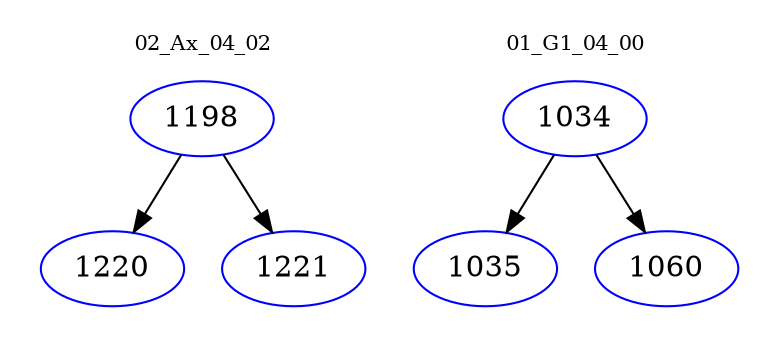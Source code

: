 digraph{
subgraph cluster_0 {
color = white
label = "02_Ax_04_02";
fontsize=10;
T0_1198 [label="1198", color="blue"]
T0_1198 -> T0_1220 [color="black"]
T0_1220 [label="1220", color="blue"]
T0_1198 -> T0_1221 [color="black"]
T0_1221 [label="1221", color="blue"]
}
subgraph cluster_1 {
color = white
label = "01_G1_04_00";
fontsize=10;
T1_1034 [label="1034", color="blue"]
T1_1034 -> T1_1035 [color="black"]
T1_1035 [label="1035", color="blue"]
T1_1034 -> T1_1060 [color="black"]
T1_1060 [label="1060", color="blue"]
}
}
